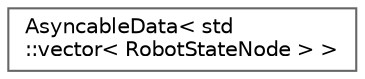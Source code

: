digraph "クラス階層図"
{
 // LATEX_PDF_SIZE
  bgcolor="transparent";
  edge [fontname=Helvetica,fontsize=10,labelfontname=Helvetica,labelfontsize=10];
  node [fontname=Helvetica,fontsize=10,shape=box,height=0.2,width=0.4];
  rankdir="LR";
  Node0 [id="Node000000",label="AsyncableData\< std\l::vector\< RobotStateNode \> \>",height=0.2,width=0.4,color="grey40", fillcolor="white", style="filled",URL="$class_asyncable_data.html",tooltip=" "];
}

